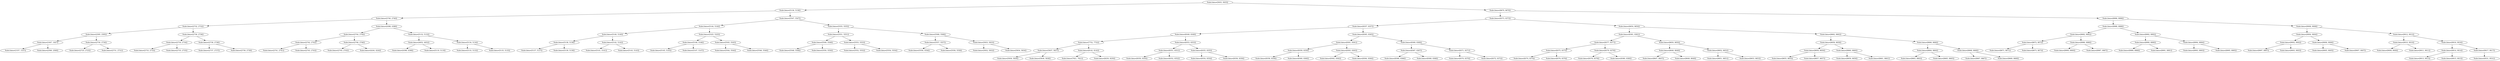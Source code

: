 digraph G{
1022524150 [label="Node{data=[5835, 5835]}"]
1022524150 -> 280492424
280492424 [label="Node{data=[5136, 5136]}"]
280492424 -> 976763806
976763806 [label="Node{data=[2740, 2740]}"]
976763806 -> 1544507028
1544507028 [label="Node{data=[2732, 2732]}"]
1544507028 -> 1929751081
1929751081 [label="Node{data=[2595, 2595]}"]
1929751081 -> 1557227128
1557227128 [label="Node{data=[1647, 1647]}"]
1557227128 -> 659444407
659444407 [label="Node{data=[1537, 1537]}"]
1557227128 -> 18076452
18076452 [label="Node{data=[2569, 2569]}"]
1929751081 -> 1595504077
1595504077 [label="Node{data=[2730, 2730]}"]
1595504077 -> 145500912
145500912 [label="Node{data=[2725, 2725]}"]
1595504077 -> 1570900664
1570900664 [label="Node{data=[2731, 2731]}"]
1544507028 -> 1110931675
1110931675 [label="Node{data=[2736, 2736]}"]
1110931675 -> 1452595789
1452595789 [label="Node{data=[2734, 2734]}"]
1452595789 -> 1065779653
1065779653 [label="Node{data=[2733, 2733]}"]
1452595789 -> 1916578631
1916578631 [label="Node{data=[2735, 2735]}"]
1110931675 -> 188015739
188015739 [label="Node{data=[2738, 2738]}"]
188015739 -> 2072121826
2072121826 [label="Node{data=[2737, 2737]}"]
188015739 -> 1887514622
1887514622 [label="Node{data=[2739, 2739]}"]
976763806 -> 1743836218
1743836218 [label="Node{data=[4388, 4388]}"]
1743836218 -> 1263268739
1263268739 [label="Node{data=[2744, 2744]}"]
1263268739 -> 548267529
548267529 [label="Node{data=[2742, 2742]}"]
548267529 -> 1495974717
1495974717 [label="Node{data=[2741, 2741]}"]
548267529 -> 949656870
949656870 [label="Node{data=[2743, 2743]}"]
1263268739 -> 752465501
752465501 [label="Node{data=[2746, 2746]}"]
752465501 -> 1661698145
1661698145 [label="Node{data=[2745, 2745]}"]
752465501 -> 1815581718
1815581718 [label="Node{data=[4244, 4244]}"]
1743836218 -> 2639643
2639643 [label="Node{data=[5132, 5132]}"]
2639643 -> 1638035997
1638035997 [label="Node{data=[4652, 4652]}"]
1638035997 -> 1586884288
1586884288 [label="Node{data=[4398, 4398]}"]
1638035997 -> 248661536
248661536 [label="Node{data=[5119, 5119]}"]
2639643 -> 1283508350
1283508350 [label="Node{data=[5134, 5134]}"]
1283508350 -> 1044408681
1044408681 [label="Node{data=[5133, 5133]}"]
1283508350 -> 1339192207
1339192207 [label="Node{data=[5135, 5135]}"]
280492424 -> 1403899667
1403899667 [label="Node{data=[5547, 5547]}"]
1403899667 -> 421805600
421805600 [label="Node{data=[5144, 5144]}"]
421805600 -> 613553996
613553996 [label="Node{data=[5140, 5140]}"]
613553996 -> 2021672538
2021672538 [label="Node{data=[5138, 5138]}"]
2021672538 -> 1164499726
1164499726 [label="Node{data=[5137, 5137]}"]
2021672538 -> 2105878717
2105878717 [label="Node{data=[5139, 5139]}"]
613553996 -> 1234790454
1234790454 [label="Node{data=[5142, 5142]}"]
1234790454 -> 869357001
869357001 [label="Node{data=[5141, 5141]}"]
1234790454 -> 820135958
820135958 [label="Node{data=[5143, 5143]}"]
421805600 -> 1693867639
1693867639 [label="Node{data=[5325, 5325]}"]
1693867639 -> 1714180615
1714180615 [label="Node{data=[5146, 5146]}"]
1714180615 -> 1609186326
1609186326 [label="Node{data=[5145, 5145]}"]
1714180615 -> 2112519429
2112519429 [label="Node{data=[5147, 5147]}"]
1693867639 -> 725193001
725193001 [label="Node{data=[5545, 5545]}"]
725193001 -> 797004323
797004323 [label="Node{data=[5544, 5544]}"]
725193001 -> 554025289
554025289 [label="Node{data=[5546, 5546]}"]
1403899667 -> 254382649
254382649 [label="Node{data=[5555, 5555]}"]
254382649 -> 1761540652
1761540652 [label="Node{data=[5551, 5551]}"]
1761540652 -> 1296805210
1296805210 [label="Node{data=[5549, 5549]}"]
1296805210 -> 1112224307
1112224307 [label="Node{data=[5548, 5548]}"]
1296805210 -> 28362777
28362777 [label="Node{data=[5550, 5550]}"]
1761540652 -> 503344537
503344537 [label="Node{data=[5553, 5553]}"]
503344537 -> 246493822
246493822 [label="Node{data=[5552, 5552]}"]
503344537 -> 368071473
368071473 [label="Node{data=[5554, 5554]}"]
254382649 -> 302490006
302490006 [label="Node{data=[5568, 5568]}"]
302490006 -> 259418858
259418858 [label="Node{data=[5557, 5557]}"]
259418858 -> 139692984
139692984 [label="Node{data=[5556, 5556]}"]
259418858 -> 531445848
531445848 [label="Node{data=[5558, 5558]}"]
302490006 -> 814297386
814297386 [label="Node{data=[5833, 5833]}"]
814297386 -> 202652907
202652907 [label="Node{data=[5832, 5832]}"]
814297386 -> 411990170
411990170 [label="Node{data=[5834, 5834]}"]
1022524150 -> 1847065643
1847065643 [label="Node{data=[8670, 8670]}"]
1847065643 -> 401510562
401510562 [label="Node{data=[8373, 8373]}"]
401510562 -> 984618448
984618448 [label="Node{data=[8357, 8357]}"]
984618448 -> 1360130228
1360130228 [label="Node{data=[8349, 8349]}"]
1360130228 -> 3586073
3586073 [label="Node{data=[7752, 7752]}"]
3586073 -> 1673417533
1673417533 [label="Node{data=[5837, 5837]}"]
1673417533 -> 1494926351
1494926351 [label="Node{data=[5836, 5836]}"]
1673417533 -> 131075016
131075016 [label="Node{data=[5838, 5838]}"]
3586073 -> 848530779
848530779 [label="Node{data=[8142, 8142]}"]
848530779 -> 598017935
598017935 [label="Node{data=[7921, 7921]}"]
848530779 -> 739284296
739284296 [label="Node{data=[8250, 8250]}"]
1360130228 -> 723080521
723080521 [label="Node{data=[8353, 8353]}"]
723080521 -> 97446948
97446948 [label="Node{data=[8351, 8351]}"]
97446948 -> 249305709
249305709 [label="Node{data=[8350, 8350]}"]
97446948 -> 651064363
651064363 [label="Node{data=[8352, 8352]}"]
723080521 -> 1193070246
1193070246 [label="Node{data=[8355, 8355]}"]
1193070246 -> 893498797
893498797 [label="Node{data=[8354, 8354]}"]
1193070246 -> 1537265178
1537265178 [label="Node{data=[8356, 8356]}"]
984618448 -> 236623465
236623465 [label="Node{data=[8365, 8365]}"]
236623465 -> 793903346
793903346 [label="Node{data=[8361, 8361]}"]
793903346 -> 394671208
394671208 [label="Node{data=[8359, 8359]}"]
394671208 -> 1250687132
1250687132 [label="Node{data=[8358, 8358]}"]
394671208 -> 284726906
284726906 [label="Node{data=[8360, 8360]}"]
793903346 -> 789729543
789729543 [label="Node{data=[8363, 8363]}"]
789729543 -> 152114681
152114681 [label="Node{data=[8362, 8362]}"]
789729543 -> 483087199
483087199 [label="Node{data=[8364, 8364]}"]
236623465 -> 1213488634
1213488634 [label="Node{data=[8369, 8369]}"]
1213488634 -> 1978906526
1978906526 [label="Node{data=[8367, 8367]}"]
1978906526 -> 1951189508
1951189508 [label="Node{data=[8366, 8366]}"]
1978906526 -> 844836473
844836473 [label="Node{data=[8368, 8368]}"]
1213488634 -> 1485442629
1485442629 [label="Node{data=[8371, 8371]}"]
1485442629 -> 816651661
816651661 [label="Node{data=[8370, 8370]}"]
1485442629 -> 572783990
572783990 [label="Node{data=[8372, 8372]}"]
401510562 -> 1231042477
1231042477 [label="Node{data=[8654, 8654]}"]
1231042477 -> 1091625186
1091625186 [label="Node{data=[8381, 8381]}"]
1091625186 -> 428461112
428461112 [label="Node{data=[8377, 8377]}"]
428461112 -> 612125234
612125234 [label="Node{data=[8375, 8375]}"]
612125234 -> 1827261519
1827261519 [label="Node{data=[8374, 8374]}"]
612125234 -> 716711616
716711616 [label="Node{data=[8376, 8376]}"]
428461112 -> 2097661859
2097661859 [label="Node{data=[8379, 8379]}"]
2097661859 -> 1005338603
1005338603 [label="Node{data=[8378, 8378]}"]
2097661859 -> 423958381
423958381 [label="Node{data=[8380, 8380]}"]
1091625186 -> 1914743971
1914743971 [label="Node{data=[8650, 8650]}"]
1914743971 -> 827934619
827934619 [label="Node{data=[8648, 8648]}"]
827934619 -> 1804612924
1804612924 [label="Node{data=[8647, 8647]}"]
827934619 -> 1524607324
1524607324 [label="Node{data=[8649, 8649]}"]
1914743971 -> 770528016
770528016 [label="Node{data=[8652, 8652]}"]
770528016 -> 1450421417
1450421417 [label="Node{data=[8651, 8651]}"]
770528016 -> 1008753294
1008753294 [label="Node{data=[8653, 8653]}"]
1231042477 -> 454201631
454201631 [label="Node{data=[8662, 8662]}"]
454201631 -> 1545614526
1545614526 [label="Node{data=[8658, 8658]}"]
1545614526 -> 394120567
394120567 [label="Node{data=[8656, 8656]}"]
394120567 -> 691474748
691474748 [label="Node{data=[8655, 8655]}"]
394120567 -> 639825772
639825772 [label="Node{data=[8657, 8657]}"]
1545614526 -> 2080027346
2080027346 [label="Node{data=[8660, 8660]}"]
2080027346 -> 34987695
34987695 [label="Node{data=[8659, 8659]}"]
2080027346 -> 330989856
330989856 [label="Node{data=[8661, 8661]}"]
454201631 -> 571645356
571645356 [label="Node{data=[8666, 8666]}"]
571645356 -> 215009054
215009054 [label="Node{data=[8664, 8664]}"]
215009054 -> 538738829
538738829 [label="Node{data=[8663, 8663]}"]
215009054 -> 1743304239
1743304239 [label="Node{data=[8665, 8665]}"]
571645356 -> 1361164419
1361164419 [label="Node{data=[8668, 8668]}"]
1361164419 -> 1531145614
1531145614 [label="Node{data=[8667, 8667]}"]
1361164419 -> 530548355
530548355 [label="Node{data=[8669, 8669]}"]
1847065643 -> 1038357137
1038357137 [label="Node{data=[8996, 8996]}"]
1038357137 -> 1633505294
1633505294 [label="Node{data=[8988, 8988]}"]
1633505294 -> 565341878
565341878 [label="Node{data=[8682, 8682]}"]
565341878 -> 1123700637
1123700637 [label="Node{data=[8672, 8672]}"]
1123700637 -> 1603775945
1603775945 [label="Node{data=[8671, 8671]}"]
1123700637 -> 1421957909
1421957909 [label="Node{data=[8673, 8673]}"]
565341878 -> 1714706661
1714706661 [label="Node{data=[8986, 8986]}"]
1714706661 -> 1981965593
1981965593 [label="Node{data=[8900, 8900]}"]
1714706661 -> 339310577
339310577 [label="Node{data=[8987, 8987]}"]
1633505294 -> 1258196880
1258196880 [label="Node{data=[8992, 8992]}"]
1258196880 -> 239666522
239666522 [label="Node{data=[8990, 8990]}"]
239666522 -> 1797694247
1797694247 [label="Node{data=[8989, 8989]}"]
239666522 -> 889182029
889182029 [label="Node{data=[8991, 8991]}"]
1258196880 -> 180575309
180575309 [label="Node{data=[8994, 8994]}"]
180575309 -> 1290206106
1290206106 [label="Node{data=[8993, 8993]}"]
180575309 -> 310855354
310855354 [label="Node{data=[8995, 8995]}"]
1038357137 -> 1476963864
1476963864 [label="Node{data=[9008, 9008]}"]
1476963864 -> 1220128864
1220128864 [label="Node{data=[9004, 9004]}"]
1220128864 -> 863549638
863549638 [label="Node{data=[9002, 9002]}"]
863549638 -> 459446917
459446917 [label="Node{data=[8997, 8997]}"]
863549638 -> 101162911
101162911 [label="Node{data=[9003, 9003]}"]
1220128864 -> 54003087
54003087 [label="Node{data=[9006, 9006]}"]
54003087 -> 1970283430
1970283430 [label="Node{data=[9005, 9005]}"]
54003087 -> 2051615039
2051615039 [label="Node{data=[9007, 9007]}"]
1476963864 -> 1074309774
1074309774 [label="Node{data=[9012, 9012]}"]
1074309774 -> 56609661
56609661 [label="Node{data=[9010, 9010]}"]
56609661 -> 2009511331
2009511331 [label="Node{data=[9009, 9009]}"]
56609661 -> 1148549813
1148549813 [label="Node{data=[9011, 9011]}"]
1074309774 -> 1093465199
1093465199 [label="Node{data=[9016, 9016]}"]
1093465199 -> 1020648212
1020648212 [label="Node{data=[9014, 9014]}"]
1020648212 -> 2122058368
2122058368 [label="Node{data=[9013, 9013]}"]
1020648212 -> 288585512
288585512 [label="Node{data=[9015, 9015]}"]
1093465199 -> 932865773
932865773 [label="Node{data=[9017, 9017]}"]
932865773 -> 629474929
629474929 [label="Node{data=[9531, 9531]}"]
}